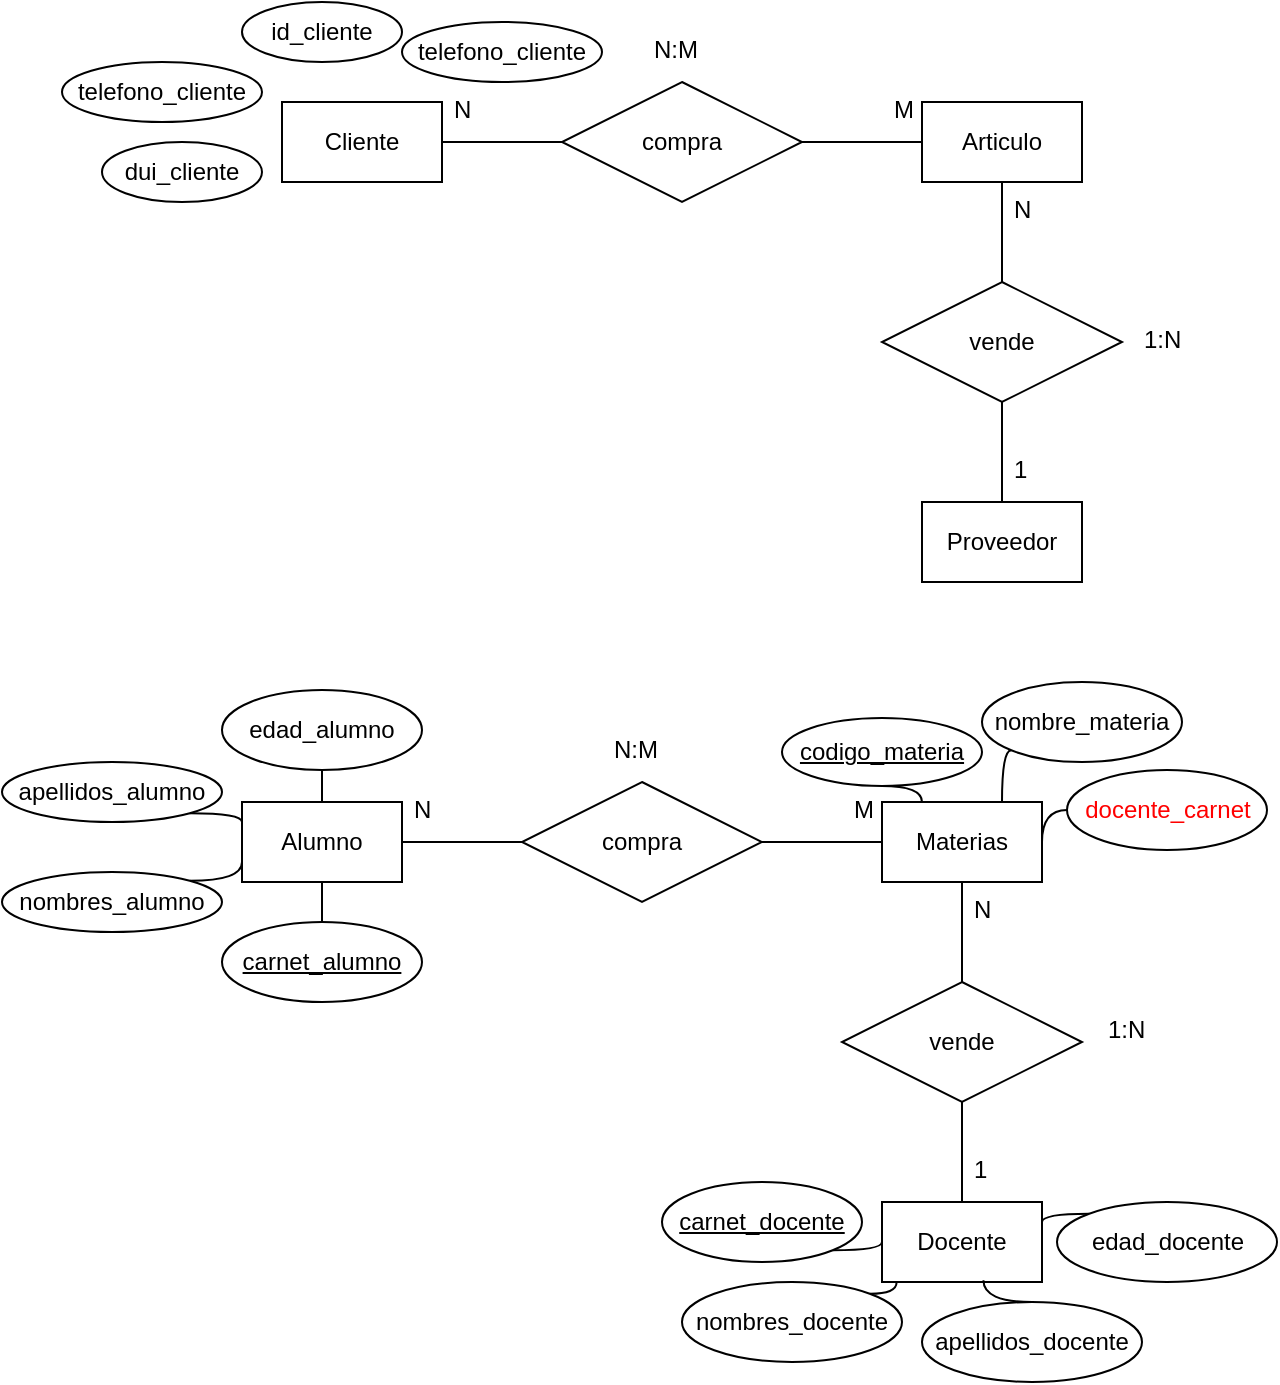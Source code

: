 <mxfile version="14.9.7" type="github">
  <diagram id="ZqHnDuWP1Go1T7Z6k6PV" name="Page-1">
    <mxGraphModel dx="866" dy="490" grid="1" gridSize="10" guides="1" tooltips="1" connect="1" arrows="1" fold="1" page="1" pageScale="1" pageWidth="1169" pageHeight="827" math="0" shadow="0">
      <root>
        <mxCell id="0" />
        <mxCell id="1" parent="0" />
        <mxCell id="HNkbIfQs0PKraCiAUe27-7" style="edgeStyle=orthogonalEdgeStyle;orthogonalLoop=1;jettySize=auto;html=1;exitX=1;exitY=0.5;exitDx=0;exitDy=0;entryX=0;entryY=0.5;entryDx=0;entryDy=0;endArrow=none;endFill=0;curved=1;" parent="1" source="HNkbIfQs0PKraCiAUe27-1" target="HNkbIfQs0PKraCiAUe27-6" edge="1">
          <mxGeometry relative="1" as="geometry" />
        </mxCell>
        <mxCell id="HNkbIfQs0PKraCiAUe27-1" value="&lt;font style=&quot;font-size: 12px&quot;&gt;Cliente&lt;/font&gt;" style="whiteSpace=wrap;html=1;align=center;" parent="1" vertex="1">
          <mxGeometry x="160" y="120" width="80" height="40" as="geometry" />
        </mxCell>
        <mxCell id="HNkbIfQs0PKraCiAUe27-10" style="edgeStyle=orthogonalEdgeStyle;rounded=0;orthogonalLoop=1;jettySize=auto;html=1;exitX=0.5;exitY=1;exitDx=0;exitDy=0;entryX=0.5;entryY=0;entryDx=0;entryDy=0;endArrow=none;endFill=0;curved=1;" parent="1" source="HNkbIfQs0PKraCiAUe27-3" target="HNkbIfQs0PKraCiAUe27-9" edge="1">
          <mxGeometry relative="1" as="geometry" />
        </mxCell>
        <mxCell id="HNkbIfQs0PKraCiAUe27-3" value="&lt;font style=&quot;font-size: 12px&quot;&gt;Articulo&lt;/font&gt;" style="whiteSpace=wrap;html=1;align=center;" parent="1" vertex="1">
          <mxGeometry x="480" y="120" width="80" height="40" as="geometry" />
        </mxCell>
        <mxCell id="HNkbIfQs0PKraCiAUe27-4" value="Proveedor" style="whiteSpace=wrap;html=1;align=center;" parent="1" vertex="1">
          <mxGeometry x="480" y="320" width="80" height="40" as="geometry" />
        </mxCell>
        <mxCell id="HNkbIfQs0PKraCiAUe27-8" style="edgeStyle=orthogonalEdgeStyle;orthogonalLoop=1;jettySize=auto;html=1;exitX=1;exitY=0.5;exitDx=0;exitDy=0;entryX=0;entryY=0.5;entryDx=0;entryDy=0;endArrow=none;endFill=0;curved=1;" parent="1" source="HNkbIfQs0PKraCiAUe27-6" target="HNkbIfQs0PKraCiAUe27-3" edge="1">
          <mxGeometry relative="1" as="geometry" />
        </mxCell>
        <mxCell id="HNkbIfQs0PKraCiAUe27-6" value="compra" style="shape=rhombus;perimeter=rhombusPerimeter;whiteSpace=wrap;html=1;align=center;" parent="1" vertex="1">
          <mxGeometry x="300" y="110" width="120" height="60" as="geometry" />
        </mxCell>
        <mxCell id="HNkbIfQs0PKraCiAUe27-11" style="edgeStyle=orthogonalEdgeStyle;rounded=0;orthogonalLoop=1;jettySize=auto;html=1;exitX=0.5;exitY=1;exitDx=0;exitDy=0;entryX=0.5;entryY=0;entryDx=0;entryDy=0;endArrow=none;endFill=0;curved=1;" parent="1" source="HNkbIfQs0PKraCiAUe27-9" target="HNkbIfQs0PKraCiAUe27-4" edge="1">
          <mxGeometry relative="1" as="geometry" />
        </mxCell>
        <mxCell id="HNkbIfQs0PKraCiAUe27-9" value="vende" style="shape=rhombus;perimeter=rhombusPerimeter;whiteSpace=wrap;html=1;align=center;" parent="1" vertex="1">
          <mxGeometry x="460" y="210" width="120" height="60" as="geometry" />
        </mxCell>
        <mxCell id="HNkbIfQs0PKraCiAUe27-12" value="1" style="text;strokeColor=none;fillColor=none;spacingLeft=4;spacingRight=4;overflow=hidden;rotatable=0;points=[[0,0.5],[1,0.5]];portConstraint=eastwest;fontSize=12;" parent="1" vertex="1">
          <mxGeometry x="520" y="290" width="20" height="30" as="geometry" />
        </mxCell>
        <mxCell id="HNkbIfQs0PKraCiAUe27-13" value="N" style="text;strokeColor=none;fillColor=none;spacingLeft=4;spacingRight=4;overflow=hidden;rotatable=0;points=[[0,0.5],[1,0.5]];portConstraint=eastwest;fontSize=12;" parent="1" vertex="1">
          <mxGeometry x="520" y="160" width="20" height="30" as="geometry" />
        </mxCell>
        <mxCell id="HNkbIfQs0PKraCiAUe27-14" value="1:N" style="text;strokeColor=none;fillColor=none;spacingLeft=4;spacingRight=4;overflow=hidden;rotatable=0;points=[[0,0.5],[1,0.5]];portConstraint=eastwest;fontSize=12;" parent="1" vertex="1">
          <mxGeometry x="585" y="225" width="35" height="30" as="geometry" />
        </mxCell>
        <mxCell id="HNkbIfQs0PKraCiAUe27-15" value="M" style="text;strokeColor=none;fillColor=none;spacingLeft=4;spacingRight=4;overflow=hidden;rotatable=0;points=[[0,0.5],[1,0.5]];portConstraint=eastwest;fontSize=12;" parent="1" vertex="1">
          <mxGeometry x="460" y="110" width="20" height="30" as="geometry" />
        </mxCell>
        <mxCell id="HNkbIfQs0PKraCiAUe27-16" value="N" style="text;strokeColor=none;fillColor=none;spacingLeft=4;spacingRight=4;overflow=hidden;rotatable=0;points=[[0,0.5],[1,0.5]];portConstraint=eastwest;fontSize=12;" parent="1" vertex="1">
          <mxGeometry x="240" y="110" width="20" height="30" as="geometry" />
        </mxCell>
        <mxCell id="HNkbIfQs0PKraCiAUe27-17" value="N:M" style="text;strokeColor=none;fillColor=none;spacingLeft=4;spacingRight=4;overflow=hidden;rotatable=0;points=[[0,0.5],[1,0.5]];portConstraint=eastwest;fontSize=12;" parent="1" vertex="1">
          <mxGeometry x="340" y="80" width="40" height="30" as="geometry" />
        </mxCell>
        <mxCell id="HNkbIfQs0PKraCiAUe27-18" value="dui_cliente" style="ellipse;whiteSpace=wrap;html=1;align=center;" parent="1" vertex="1">
          <mxGeometry x="70" y="140" width="80" height="30" as="geometry" />
        </mxCell>
        <mxCell id="HNkbIfQs0PKraCiAUe27-19" value="telefono_cliente" style="ellipse;whiteSpace=wrap;html=1;align=center;" parent="1" vertex="1">
          <mxGeometry x="50" y="100" width="100" height="30" as="geometry" />
        </mxCell>
        <mxCell id="HNkbIfQs0PKraCiAUe27-20" value="id_cliente" style="ellipse;whiteSpace=wrap;html=1;align=center;" parent="1" vertex="1">
          <mxGeometry x="140" y="70" width="80" height="30" as="geometry" />
        </mxCell>
        <mxCell id="86yhm3Mhti-KUOWqxOdx-1" style="edgeStyle=orthogonalEdgeStyle;orthogonalLoop=1;jettySize=auto;html=1;exitX=1;exitY=0.5;exitDx=0;exitDy=0;entryX=0;entryY=0.5;entryDx=0;entryDy=0;endArrow=none;endFill=0;curved=1;" edge="1" parent="1" source="86yhm3Mhti-KUOWqxOdx-2" target="86yhm3Mhti-KUOWqxOdx-7">
          <mxGeometry relative="1" as="geometry" />
        </mxCell>
        <mxCell id="86yhm3Mhti-KUOWqxOdx-2" value="&lt;font style=&quot;font-size: 12px&quot;&gt;Alumno&lt;/font&gt;" style="whiteSpace=wrap;html=1;align=center;" vertex="1" parent="1">
          <mxGeometry x="140" y="470" width="80" height="40" as="geometry" />
        </mxCell>
        <mxCell id="86yhm3Mhti-KUOWqxOdx-3" style="edgeStyle=orthogonalEdgeStyle;rounded=0;orthogonalLoop=1;jettySize=auto;html=1;exitX=0.5;exitY=1;exitDx=0;exitDy=0;entryX=0.5;entryY=0;entryDx=0;entryDy=0;endArrow=none;endFill=0;curved=1;" edge="1" parent="1" source="86yhm3Mhti-KUOWqxOdx-4" target="86yhm3Mhti-KUOWqxOdx-9">
          <mxGeometry relative="1" as="geometry" />
        </mxCell>
        <mxCell id="86yhm3Mhti-KUOWqxOdx-4" value="&lt;font style=&quot;font-size: 12px&quot;&gt;Materias&lt;/font&gt;" style="whiteSpace=wrap;html=1;align=center;" vertex="1" parent="1">
          <mxGeometry x="460" y="470" width="80" height="40" as="geometry" />
        </mxCell>
        <mxCell id="86yhm3Mhti-KUOWqxOdx-5" value="Docente" style="whiteSpace=wrap;html=1;align=center;" vertex="1" parent="1">
          <mxGeometry x="460" y="670" width="80" height="40" as="geometry" />
        </mxCell>
        <mxCell id="86yhm3Mhti-KUOWqxOdx-6" style="edgeStyle=orthogonalEdgeStyle;orthogonalLoop=1;jettySize=auto;html=1;exitX=1;exitY=0.5;exitDx=0;exitDy=0;entryX=0;entryY=0.5;entryDx=0;entryDy=0;endArrow=none;endFill=0;curved=1;" edge="1" parent="1" source="86yhm3Mhti-KUOWqxOdx-7" target="86yhm3Mhti-KUOWqxOdx-4">
          <mxGeometry relative="1" as="geometry" />
        </mxCell>
        <mxCell id="86yhm3Mhti-KUOWqxOdx-7" value="compra" style="shape=rhombus;perimeter=rhombusPerimeter;whiteSpace=wrap;html=1;align=center;" vertex="1" parent="1">
          <mxGeometry x="280" y="460" width="120" height="60" as="geometry" />
        </mxCell>
        <mxCell id="86yhm3Mhti-KUOWqxOdx-8" style="edgeStyle=orthogonalEdgeStyle;rounded=0;orthogonalLoop=1;jettySize=auto;html=1;exitX=0.5;exitY=1;exitDx=0;exitDy=0;entryX=0.5;entryY=0;entryDx=0;entryDy=0;endArrow=none;endFill=0;curved=1;" edge="1" parent="1" source="86yhm3Mhti-KUOWqxOdx-9" target="86yhm3Mhti-KUOWqxOdx-5">
          <mxGeometry relative="1" as="geometry" />
        </mxCell>
        <mxCell id="86yhm3Mhti-KUOWqxOdx-9" value="vende" style="shape=rhombus;perimeter=rhombusPerimeter;whiteSpace=wrap;html=1;align=center;" vertex="1" parent="1">
          <mxGeometry x="440" y="560" width="120" height="60" as="geometry" />
        </mxCell>
        <mxCell id="86yhm3Mhti-KUOWqxOdx-10" value="1" style="text;strokeColor=none;fillColor=none;spacingLeft=4;spacingRight=4;overflow=hidden;rotatable=0;points=[[0,0.5],[1,0.5]];portConstraint=eastwest;fontSize=12;" vertex="1" parent="1">
          <mxGeometry x="500" y="640" width="20" height="30" as="geometry" />
        </mxCell>
        <mxCell id="86yhm3Mhti-KUOWqxOdx-11" value="N" style="text;strokeColor=none;fillColor=none;spacingLeft=4;spacingRight=4;overflow=hidden;rotatable=0;points=[[0,0.5],[1,0.5]];portConstraint=eastwest;fontSize=12;" vertex="1" parent="1">
          <mxGeometry x="500" y="510" width="20" height="30" as="geometry" />
        </mxCell>
        <mxCell id="86yhm3Mhti-KUOWqxOdx-12" value="1:N" style="text;strokeColor=none;fillColor=none;spacingLeft=4;spacingRight=4;overflow=hidden;rotatable=0;points=[[0,0.5],[1,0.5]];portConstraint=eastwest;fontSize=12;" vertex="1" parent="1">
          <mxGeometry x="567" y="570" width="35" height="30" as="geometry" />
        </mxCell>
        <mxCell id="86yhm3Mhti-KUOWqxOdx-13" value="M" style="text;strokeColor=none;fillColor=none;spacingLeft=4;spacingRight=4;overflow=hidden;rotatable=0;points=[[0,0.5],[1,0.5]];portConstraint=eastwest;fontSize=12;" vertex="1" parent="1">
          <mxGeometry x="440" y="460" width="20" height="30" as="geometry" />
        </mxCell>
        <mxCell id="86yhm3Mhti-KUOWqxOdx-14" value="N" style="text;strokeColor=none;fillColor=none;spacingLeft=4;spacingRight=4;overflow=hidden;rotatable=0;points=[[0,0.5],[1,0.5]];portConstraint=eastwest;fontSize=12;" vertex="1" parent="1">
          <mxGeometry x="220" y="460" width="20" height="30" as="geometry" />
        </mxCell>
        <mxCell id="86yhm3Mhti-KUOWqxOdx-15" value="N:M" style="text;strokeColor=none;fillColor=none;spacingLeft=4;spacingRight=4;overflow=hidden;rotatable=0;points=[[0,0.5],[1,0.5]];portConstraint=eastwest;fontSize=12;" vertex="1" parent="1">
          <mxGeometry x="320" y="430" width="40" height="30" as="geometry" />
        </mxCell>
        <mxCell id="86yhm3Mhti-KUOWqxOdx-31" style="edgeStyle=orthogonalEdgeStyle;curved=1;rounded=0;orthogonalLoop=1;jettySize=auto;html=1;exitX=0.5;exitY=0;exitDx=0;exitDy=0;entryX=0.5;entryY=1;entryDx=0;entryDy=0;fontColor=#FF0000;endArrow=none;endFill=0;" edge="1" parent="1" source="86yhm3Mhti-KUOWqxOdx-16" target="86yhm3Mhti-KUOWqxOdx-2">
          <mxGeometry relative="1" as="geometry" />
        </mxCell>
        <mxCell id="86yhm3Mhti-KUOWqxOdx-16" value="carnet_alumno" style="ellipse;whiteSpace=wrap;html=1;align=center;fontStyle=4" vertex="1" parent="1">
          <mxGeometry x="130" y="530" width="100" height="40" as="geometry" />
        </mxCell>
        <mxCell id="86yhm3Mhti-KUOWqxOdx-29" style="edgeStyle=orthogonalEdgeStyle;curved=1;rounded=0;orthogonalLoop=1;jettySize=auto;html=1;exitX=1;exitY=1;exitDx=0;exitDy=0;entryX=0;entryY=0.25;entryDx=0;entryDy=0;fontColor=#FF0000;endArrow=none;endFill=0;" edge="1" parent="1" source="86yhm3Mhti-KUOWqxOdx-17" target="86yhm3Mhti-KUOWqxOdx-2">
          <mxGeometry relative="1" as="geometry" />
        </mxCell>
        <mxCell id="86yhm3Mhti-KUOWqxOdx-17" value="apellidos_alumno" style="ellipse;whiteSpace=wrap;html=1;align=center;" vertex="1" parent="1">
          <mxGeometry x="20" y="450" width="110" height="30" as="geometry" />
        </mxCell>
        <mxCell id="86yhm3Mhti-KUOWqxOdx-18" value="telefono_cliente" style="ellipse;whiteSpace=wrap;html=1;align=center;" vertex="1" parent="1">
          <mxGeometry x="220" y="80" width="100" height="30" as="geometry" />
        </mxCell>
        <mxCell id="86yhm3Mhti-KUOWqxOdx-30" style="edgeStyle=orthogonalEdgeStyle;curved=1;rounded=0;orthogonalLoop=1;jettySize=auto;html=1;exitX=1;exitY=0;exitDx=0;exitDy=0;entryX=0;entryY=0.75;entryDx=0;entryDy=0;fontColor=#FF0000;endArrow=none;endFill=0;" edge="1" parent="1" source="86yhm3Mhti-KUOWqxOdx-19" target="86yhm3Mhti-KUOWqxOdx-2">
          <mxGeometry relative="1" as="geometry" />
        </mxCell>
        <mxCell id="86yhm3Mhti-KUOWqxOdx-19" value="nombres_alumno" style="ellipse;whiteSpace=wrap;html=1;align=center;" vertex="1" parent="1">
          <mxGeometry x="20" y="505" width="110" height="30" as="geometry" />
        </mxCell>
        <mxCell id="86yhm3Mhti-KUOWqxOdx-28" style="edgeStyle=orthogonalEdgeStyle;rounded=0;orthogonalLoop=1;jettySize=auto;html=1;exitX=0.5;exitY=1;exitDx=0;exitDy=0;entryX=0.5;entryY=0;entryDx=0;entryDy=0;fontColor=#FF0000;endArrow=none;endFill=0;curved=1;" edge="1" parent="1" source="86yhm3Mhti-KUOWqxOdx-20" target="86yhm3Mhti-KUOWqxOdx-2">
          <mxGeometry relative="1" as="geometry" />
        </mxCell>
        <mxCell id="86yhm3Mhti-KUOWqxOdx-20" value="edad_alumno" style="ellipse;whiteSpace=wrap;html=1;align=center;fontStyle=0" vertex="1" parent="1">
          <mxGeometry x="130" y="414" width="100" height="40" as="geometry" />
        </mxCell>
        <mxCell id="86yhm3Mhti-KUOWqxOdx-32" style="edgeStyle=orthogonalEdgeStyle;curved=1;rounded=0;orthogonalLoop=1;jettySize=auto;html=1;exitX=0.5;exitY=1;exitDx=0;exitDy=0;entryX=0.25;entryY=0;entryDx=0;entryDy=0;fontColor=#FF0000;endArrow=none;endFill=0;" edge="1" parent="1" source="86yhm3Mhti-KUOWqxOdx-21" target="86yhm3Mhti-KUOWqxOdx-4">
          <mxGeometry relative="1" as="geometry" />
        </mxCell>
        <mxCell id="86yhm3Mhti-KUOWqxOdx-21" value="codigo_materia" style="ellipse;whiteSpace=wrap;html=1;align=center;fontStyle=4" vertex="1" parent="1">
          <mxGeometry x="410" y="428" width="100" height="34" as="geometry" />
        </mxCell>
        <mxCell id="86yhm3Mhti-KUOWqxOdx-33" style="edgeStyle=orthogonalEdgeStyle;curved=1;rounded=0;orthogonalLoop=1;jettySize=auto;html=1;exitX=0;exitY=1;exitDx=0;exitDy=0;entryX=0.75;entryY=0;entryDx=0;entryDy=0;fontColor=#FF0000;endArrow=none;endFill=0;" edge="1" parent="1" source="86yhm3Mhti-KUOWqxOdx-22" target="86yhm3Mhti-KUOWqxOdx-4">
          <mxGeometry relative="1" as="geometry" />
        </mxCell>
        <mxCell id="86yhm3Mhti-KUOWqxOdx-22" value="nombre_materia" style="ellipse;whiteSpace=wrap;html=1;align=center;fontStyle=0" vertex="1" parent="1">
          <mxGeometry x="510" y="410" width="100" height="40" as="geometry" />
        </mxCell>
        <mxCell id="86yhm3Mhti-KUOWqxOdx-34" style="edgeStyle=orthogonalEdgeStyle;curved=1;rounded=0;orthogonalLoop=1;jettySize=auto;html=1;exitX=0;exitY=0.5;exitDx=0;exitDy=0;entryX=1;entryY=0.5;entryDx=0;entryDy=0;fontColor=#FF0000;endArrow=none;endFill=0;" edge="1" parent="1" source="86yhm3Mhti-KUOWqxOdx-23" target="86yhm3Mhti-KUOWqxOdx-4">
          <mxGeometry relative="1" as="geometry" />
        </mxCell>
        <mxCell id="86yhm3Mhti-KUOWqxOdx-23" value="docente_carnet" style="ellipse;whiteSpace=wrap;html=1;align=center;fontStyle=0;fontColor=#FF0000;" vertex="1" parent="1">
          <mxGeometry x="552.5" y="454" width="100" height="40" as="geometry" />
        </mxCell>
        <mxCell id="86yhm3Mhti-KUOWqxOdx-35" style="edgeStyle=orthogonalEdgeStyle;curved=1;rounded=0;orthogonalLoop=1;jettySize=auto;html=1;exitX=1;exitY=1;exitDx=0;exitDy=0;entryX=0;entryY=0.5;entryDx=0;entryDy=0;fontColor=#FF0000;endArrow=none;endFill=0;" edge="1" parent="1" source="86yhm3Mhti-KUOWqxOdx-24" target="86yhm3Mhti-KUOWqxOdx-5">
          <mxGeometry relative="1" as="geometry" />
        </mxCell>
        <mxCell id="86yhm3Mhti-KUOWqxOdx-24" value="carnet_docente" style="ellipse;whiteSpace=wrap;html=1;align=center;fontStyle=4" vertex="1" parent="1">
          <mxGeometry x="350" y="660" width="100" height="40" as="geometry" />
        </mxCell>
        <mxCell id="86yhm3Mhti-KUOWqxOdx-36" style="edgeStyle=orthogonalEdgeStyle;curved=1;rounded=0;orthogonalLoop=1;jettySize=auto;html=1;exitX=1;exitY=0;exitDx=0;exitDy=0;entryX=0.091;entryY=1.007;entryDx=0;entryDy=0;entryPerimeter=0;fontColor=#FF0000;endArrow=none;endFill=0;" edge="1" parent="1" source="86yhm3Mhti-KUOWqxOdx-25" target="86yhm3Mhti-KUOWqxOdx-5">
          <mxGeometry relative="1" as="geometry" />
        </mxCell>
        <mxCell id="86yhm3Mhti-KUOWqxOdx-25" value="nombres_docente" style="ellipse;whiteSpace=wrap;html=1;align=center;fontStyle=0" vertex="1" parent="1">
          <mxGeometry x="360" y="710" width="110" height="40" as="geometry" />
        </mxCell>
        <mxCell id="86yhm3Mhti-KUOWqxOdx-37" style="edgeStyle=orthogonalEdgeStyle;curved=1;rounded=0;orthogonalLoop=1;jettySize=auto;html=1;exitX=0.5;exitY=0;exitDx=0;exitDy=0;entryX=0.634;entryY=0.979;entryDx=0;entryDy=0;entryPerimeter=0;fontColor=#FF0000;endArrow=none;endFill=0;" edge="1" parent="1" source="86yhm3Mhti-KUOWqxOdx-26" target="86yhm3Mhti-KUOWqxOdx-5">
          <mxGeometry relative="1" as="geometry" />
        </mxCell>
        <mxCell id="86yhm3Mhti-KUOWqxOdx-26" value="apellidos_docente" style="ellipse;whiteSpace=wrap;html=1;align=center;fontStyle=0" vertex="1" parent="1">
          <mxGeometry x="480" y="720" width="110" height="40" as="geometry" />
        </mxCell>
        <mxCell id="86yhm3Mhti-KUOWqxOdx-38" style="edgeStyle=orthogonalEdgeStyle;curved=1;rounded=0;orthogonalLoop=1;jettySize=auto;html=1;exitX=0;exitY=0;exitDx=0;exitDy=0;entryX=1;entryY=0.25;entryDx=0;entryDy=0;fontColor=#FF0000;endArrow=none;endFill=0;" edge="1" parent="1" source="86yhm3Mhti-KUOWqxOdx-27" target="86yhm3Mhti-KUOWqxOdx-5">
          <mxGeometry relative="1" as="geometry" />
        </mxCell>
        <mxCell id="86yhm3Mhti-KUOWqxOdx-27" value="edad_docente" style="ellipse;whiteSpace=wrap;html=1;align=center;fontStyle=0" vertex="1" parent="1">
          <mxGeometry x="547.5" y="670" width="110" height="40" as="geometry" />
        </mxCell>
      </root>
    </mxGraphModel>
  </diagram>
</mxfile>
